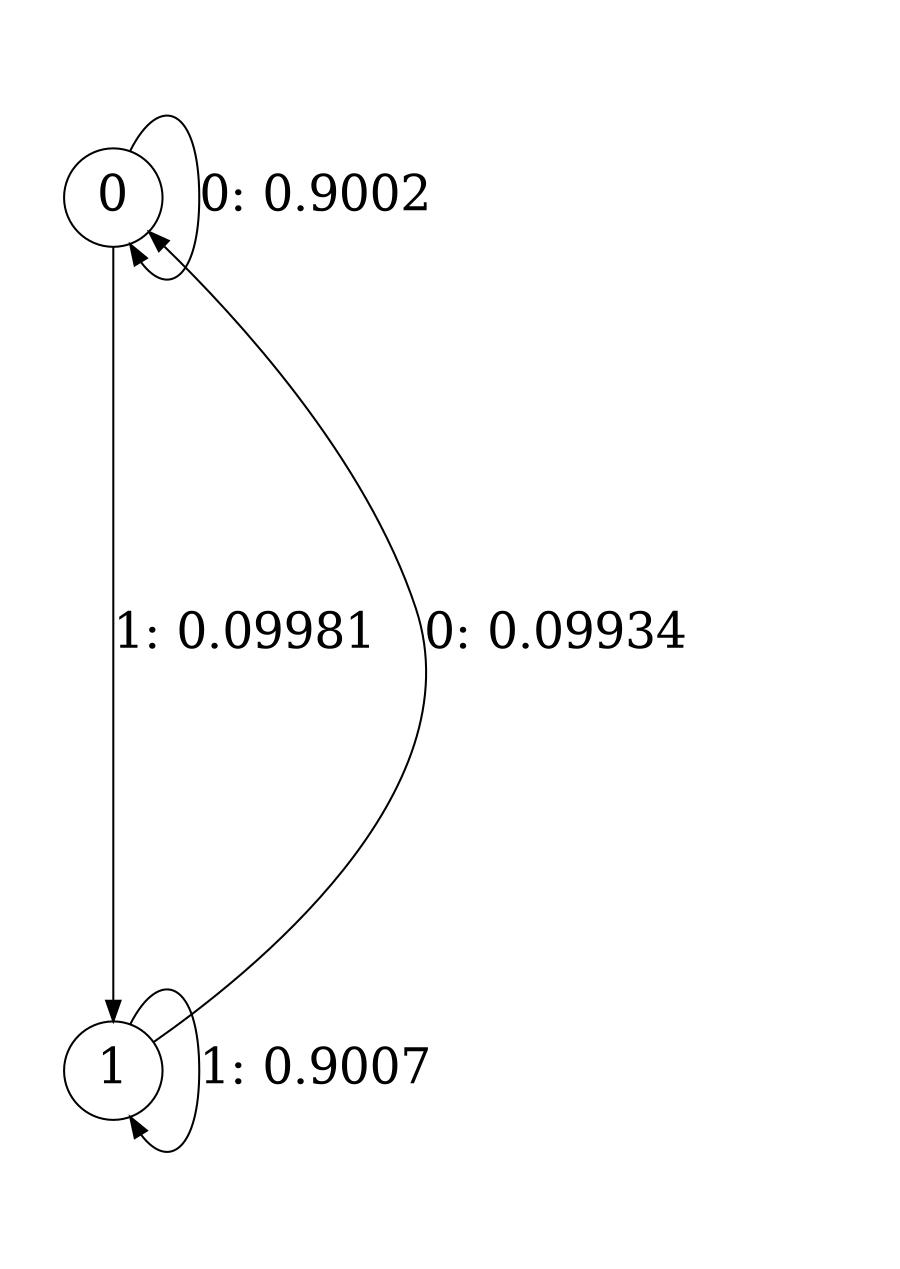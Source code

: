 digraph "ch4source_phase3_L1" {
size = "6,8.5";
ratio = "fill";
node [shape = circle];
node [fontsize = 24];
edge [fontsize = 24];
0 -> 0 [label = "0: 0.9002   "];
0 -> 1 [label = "1: 0.09981  "];
1 -> 0 [label = "0: 0.09934  "];
1 -> 1 [label = "1: 0.9007   "];
}